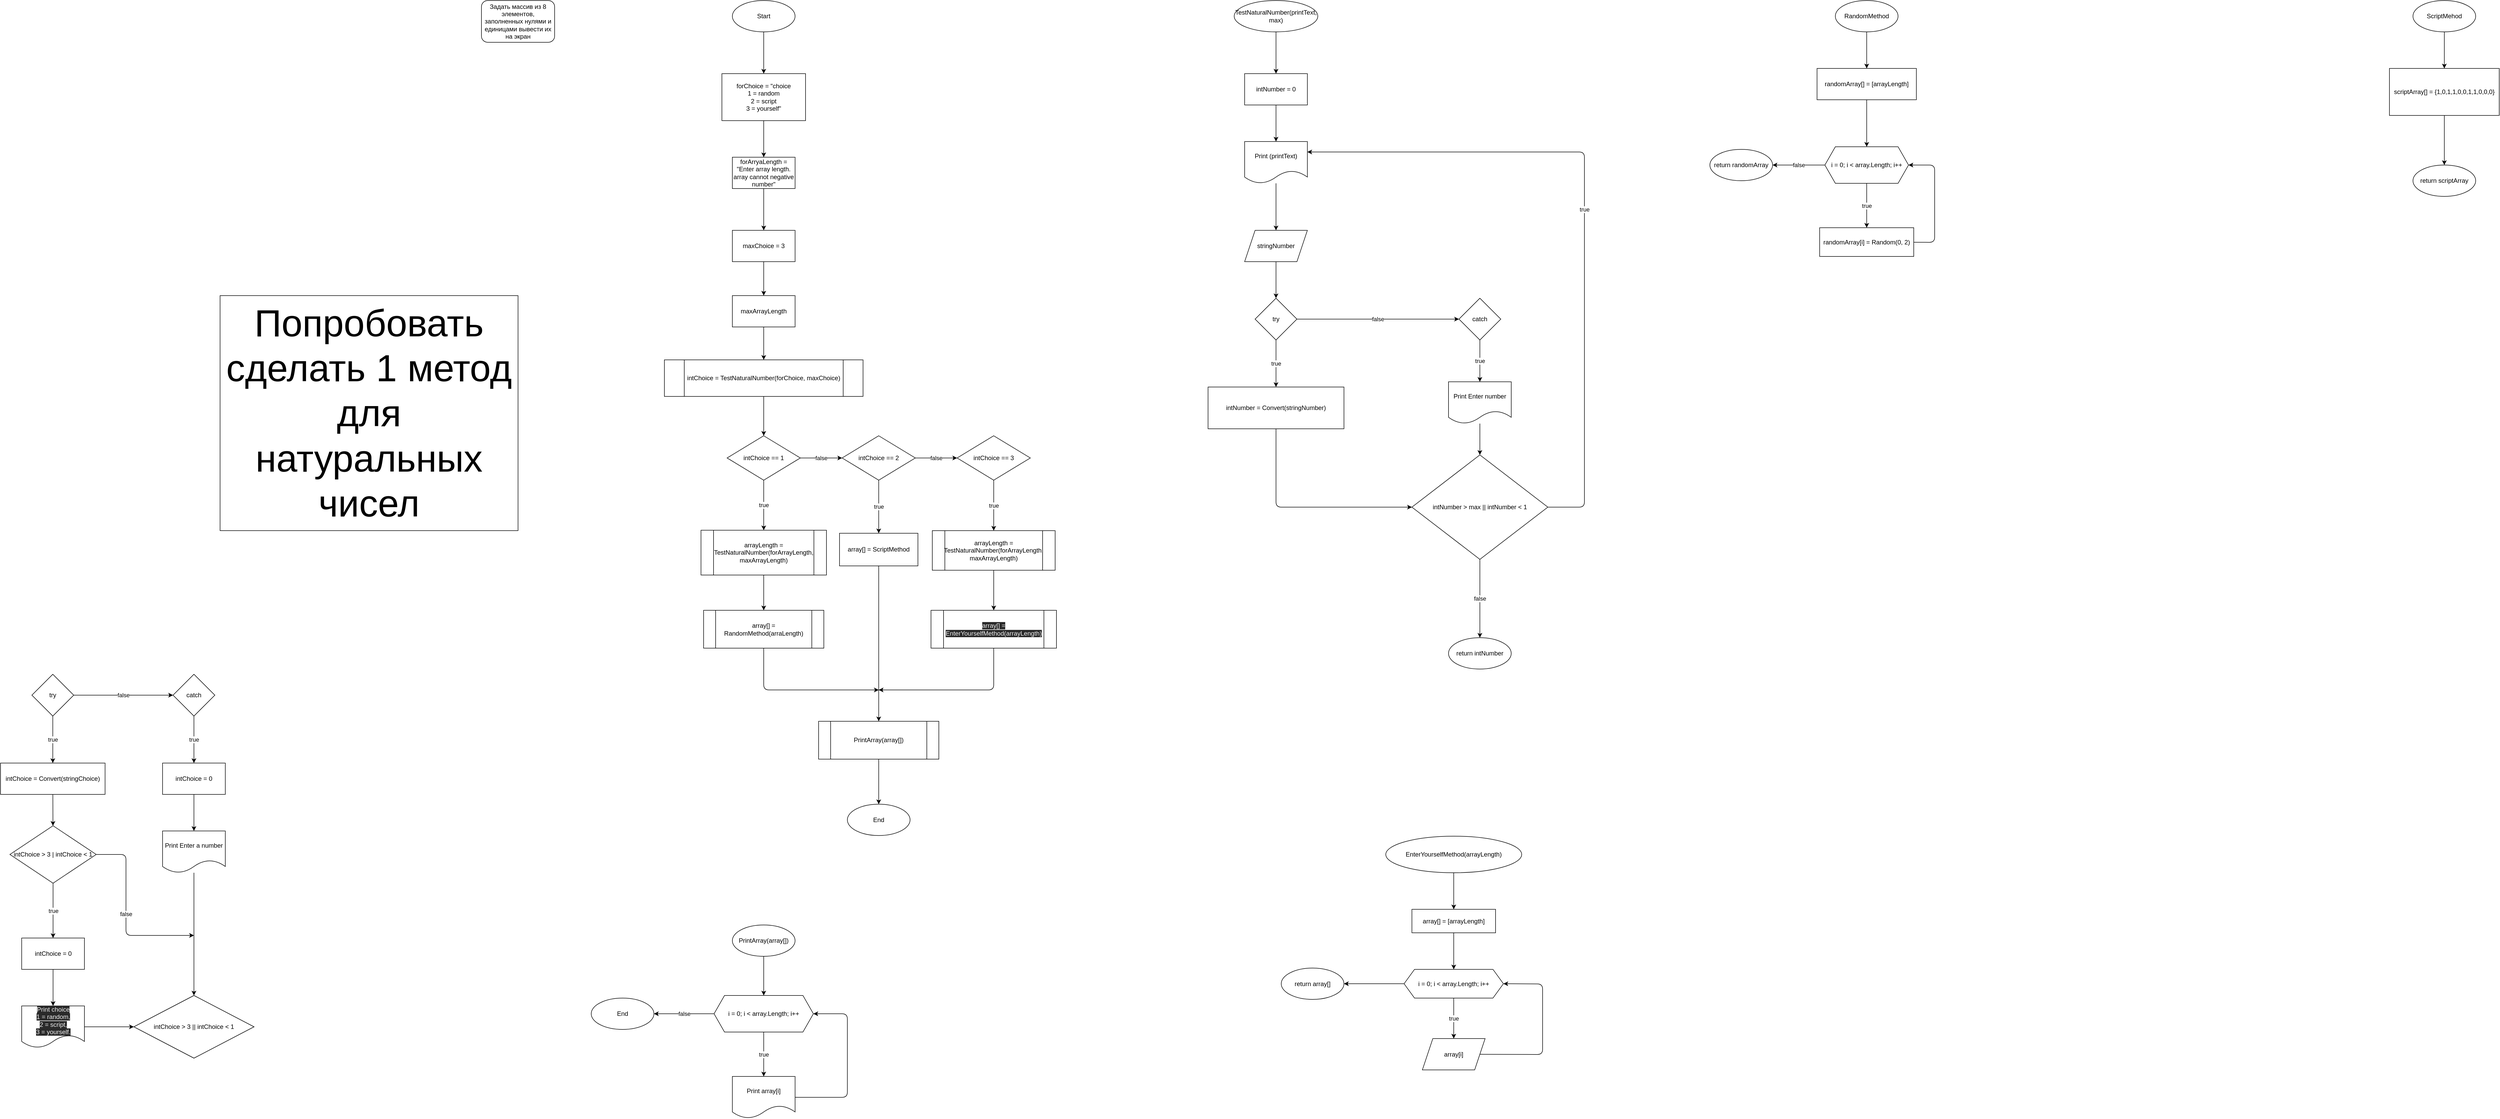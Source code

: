 <mxfile>
    <diagram id="mMx0ofm4VfTw_Q6gHbfE" name="Page-1">
        <mxGraphModel dx="2245" dy="752" grid="1" gridSize="10" guides="1" tooltips="1" connect="1" arrows="1" fold="1" page="1" pageScale="1" pageWidth="1100" pageHeight="850" math="0" shadow="0">
            <root>
                <mxCell id="0"/>
                <mxCell id="1" parent="0"/>
                <mxCell id="4" value="Задать массив из 8 элементов, заполненных нулями и единицами вывести их на экран" style="rounded=1;whiteSpace=wrap;html=1;" parent="1" vertex="1">
                    <mxGeometry x="10" y="10" width="140" height="80" as="geometry"/>
                </mxCell>
                <mxCell id="114" value="" style="edgeStyle=none;html=1;" edge="1" parent="1" source="6" target="113">
                    <mxGeometry relative="1" as="geometry"/>
                </mxCell>
                <mxCell id="6" value="Start" style="ellipse;whiteSpace=wrap;html=1;" parent="1" vertex="1">
                    <mxGeometry x="490" y="10" width="120" height="60" as="geometry"/>
                </mxCell>
                <mxCell id="15" value="false" style="edgeStyle=none;html=1;" parent="1" source="12" target="14" edge="1">
                    <mxGeometry relative="1" as="geometry"/>
                </mxCell>
                <mxCell id="18" value="true" style="edgeStyle=none;html=1;" parent="1" source="12" target="17" edge="1">
                    <mxGeometry relative="1" as="geometry"/>
                </mxCell>
                <mxCell id="12" value="try" style="rhombus;whiteSpace=wrap;html=1;" parent="1" vertex="1">
                    <mxGeometry x="-850" y="1300" width="80" height="80" as="geometry"/>
                </mxCell>
                <mxCell id="20" value="true" style="edgeStyle=none;html=1;" parent="1" source="14" target="19" edge="1">
                    <mxGeometry relative="1" as="geometry"/>
                </mxCell>
                <mxCell id="14" value="catch" style="rhombus;whiteSpace=wrap;html=1;" parent="1" vertex="1">
                    <mxGeometry x="-580" y="1300" width="80" height="80" as="geometry"/>
                </mxCell>
                <mxCell id="24" value="" style="edgeStyle=none;html=1;" parent="1" source="17" target="23" edge="1">
                    <mxGeometry relative="1" as="geometry"/>
                </mxCell>
                <mxCell id="17" value="intChoice = Convert(stringChoice)" style="whiteSpace=wrap;html=1;" parent="1" vertex="1">
                    <mxGeometry x="-910" y="1470" width="200" height="60" as="geometry"/>
                </mxCell>
                <mxCell id="22" value="" style="edgeStyle=none;html=1;" parent="1" source="19" target="21" edge="1">
                    <mxGeometry relative="1" as="geometry"/>
                </mxCell>
                <mxCell id="19" value="intChoice = 0" style="whiteSpace=wrap;html=1;" parent="1" vertex="1">
                    <mxGeometry x="-600" y="1470" width="120" height="60" as="geometry"/>
                </mxCell>
                <mxCell id="30" value="" style="edgeStyle=none;html=1;" parent="1" source="21" target="29" edge="1">
                    <mxGeometry relative="1" as="geometry"/>
                </mxCell>
                <mxCell id="21" value="Print Enter a number" style="shape=document;whiteSpace=wrap;html=1;boundedLbl=1;" parent="1" vertex="1">
                    <mxGeometry x="-600" y="1600" width="120" height="80" as="geometry"/>
                </mxCell>
                <mxCell id="26" value="true" style="edgeStyle=none;html=1;" parent="1" source="23" target="25" edge="1">
                    <mxGeometry relative="1" as="geometry"/>
                </mxCell>
                <mxCell id="32" value="false" style="edgeStyle=none;html=1;" parent="1" source="23" edge="1">
                    <mxGeometry relative="1" as="geometry">
                        <mxPoint x="-540" y="1800" as="targetPoint"/>
                        <Array as="points">
                            <mxPoint x="-670" y="1645"/>
                            <mxPoint x="-670" y="1800"/>
                        </Array>
                    </mxGeometry>
                </mxCell>
                <mxCell id="23" value="intChoice &amp;gt; 3 | intChoice &amp;lt; 1" style="rhombus;whiteSpace=wrap;html=1;" parent="1" vertex="1">
                    <mxGeometry x="-892" y="1590" width="165" height="110" as="geometry"/>
                </mxCell>
                <mxCell id="28" value="" style="edgeStyle=none;html=1;" parent="1" source="25" target="27" edge="1">
                    <mxGeometry relative="1" as="geometry"/>
                </mxCell>
                <mxCell id="25" value="intChoice = 0" style="whiteSpace=wrap;html=1;" parent="1" vertex="1">
                    <mxGeometry x="-869.5" y="1805" width="120" height="60" as="geometry"/>
                </mxCell>
                <mxCell id="31" style="edgeStyle=none;html=1;entryX=0;entryY=0.5;entryDx=0;entryDy=0;" parent="1" source="27" target="29" edge="1">
                    <mxGeometry relative="1" as="geometry"/>
                </mxCell>
                <mxCell id="27" value="&lt;span style=&quot;color: rgb(240 , 240 , 240) ; font-family: &amp;#34;helvetica&amp;#34; ; font-size: 12px ; font-style: normal ; font-weight: 400 ; letter-spacing: normal ; text-align: center ; text-indent: 0px ; text-transform: none ; word-spacing: 0px ; background-color: rgb(42 , 42 , 42) ; display: inline ; float: none&quot;&gt;Print choice&lt;/span&gt;&lt;br style=&quot;color: rgb(240 , 240 , 240) ; font-family: &amp;#34;helvetica&amp;#34; ; font-size: 12px ; font-style: normal ; font-weight: 400 ; letter-spacing: normal ; text-align: center ; text-indent: 0px ; text-transform: none ; word-spacing: 0px ; background-color: rgb(42 , 42 , 42)&quot;&gt;&lt;span style=&quot;color: rgb(240 , 240 , 240) ; font-family: &amp;#34;helvetica&amp;#34; ; font-size: 12px ; font-style: normal ; font-weight: 400 ; letter-spacing: normal ; text-align: center ; text-indent: 0px ; text-transform: none ; word-spacing: 0px ; background-color: rgb(42 , 42 , 42) ; display: inline ; float: none&quot;&gt;1 = random,&lt;/span&gt;&lt;br style=&quot;color: rgb(240 , 240 , 240) ; font-family: &amp;#34;helvetica&amp;#34; ; font-size: 12px ; font-style: normal ; font-weight: 400 ; letter-spacing: normal ; text-align: center ; text-indent: 0px ; text-transform: none ; word-spacing: 0px ; background-color: rgb(42 , 42 , 42)&quot;&gt;&lt;span style=&quot;color: rgb(240 , 240 , 240) ; font-family: &amp;#34;helvetica&amp;#34; ; font-size: 12px ; font-style: normal ; font-weight: 400 ; letter-spacing: normal ; text-align: center ; text-indent: 0px ; text-transform: none ; word-spacing: 0px ; background-color: rgb(42 , 42 , 42) ; display: inline ; float: none&quot;&gt;2 = script,&lt;/span&gt;&lt;br style=&quot;color: rgb(240 , 240 , 240) ; font-family: &amp;#34;helvetica&amp;#34; ; font-size: 12px ; font-style: normal ; font-weight: 400 ; letter-spacing: normal ; text-align: center ; text-indent: 0px ; text-transform: none ; word-spacing: 0px ; background-color: rgb(42 , 42 , 42)&quot;&gt;&lt;span style=&quot;color: rgb(240 , 240 , 240) ; font-family: &amp;#34;helvetica&amp;#34; ; font-size: 12px ; font-style: normal ; font-weight: 400 ; letter-spacing: normal ; text-align: center ; text-indent: 0px ; text-transform: none ; word-spacing: 0px ; background-color: rgb(42 , 42 , 42) ; display: inline ; float: none&quot;&gt;3 = yourself.&lt;/span&gt;" style="shape=document;whiteSpace=wrap;html=1;boundedLbl=1;" parent="1" vertex="1">
                    <mxGeometry x="-869.5" y="1935" width="120" height="80" as="geometry"/>
                </mxCell>
                <mxCell id="29" value="intChoice &amp;gt; 3 || intChoice &amp;lt; 1" style="rhombus;whiteSpace=wrap;html=1;" parent="1" vertex="1">
                    <mxGeometry x="-655" y="1915" width="230" height="120" as="geometry"/>
                </mxCell>
                <mxCell id="37" value="false" style="edgeStyle=none;html=1;" parent="1" source="34" target="36" edge="1">
                    <mxGeometry relative="1" as="geometry"/>
                </mxCell>
                <mxCell id="123" value="true" style="edgeStyle=none;html=1;" edge="1" parent="1" source="34" target="122">
                    <mxGeometry relative="1" as="geometry"/>
                </mxCell>
                <mxCell id="34" value="intChoice == 1" style="rhombus;whiteSpace=wrap;html=1;" parent="1" vertex="1">
                    <mxGeometry x="480" y="843.37" width="140" height="85" as="geometry"/>
                </mxCell>
                <mxCell id="39" value="false" style="edgeStyle=none;html=1;" parent="1" source="36" target="38" edge="1">
                    <mxGeometry relative="1" as="geometry"/>
                </mxCell>
                <mxCell id="43" value="true" style="edgeStyle=none;html=1;" parent="1" source="36" target="42" edge="1">
                    <mxGeometry relative="1" as="geometry"/>
                </mxCell>
                <mxCell id="36" value="intChoice == 2" style="rhombus;whiteSpace=wrap;html=1;" parent="1" vertex="1">
                    <mxGeometry x="700" y="843.37" width="140" height="85" as="geometry"/>
                </mxCell>
                <mxCell id="130" value="true" style="edgeStyle=none;html=1;" edge="1" parent="1" source="38" target="129">
                    <mxGeometry relative="1" as="geometry"/>
                </mxCell>
                <mxCell id="38" value="intChoice == 3" style="rhombus;whiteSpace=wrap;html=1;" parent="1" vertex="1">
                    <mxGeometry x="920" y="843.37" width="140" height="85" as="geometry"/>
                </mxCell>
                <mxCell id="161" style="edgeStyle=none;html=1;entryX=0.5;entryY=0;entryDx=0;entryDy=0;" edge="1" parent="1" source="42" target="159">
                    <mxGeometry relative="1" as="geometry"/>
                </mxCell>
                <mxCell id="42" value="array[] = ScriptMethod" style="whiteSpace=wrap;html=1;" parent="1" vertex="1">
                    <mxGeometry x="695" y="1030" width="150" height="62.5" as="geometry"/>
                </mxCell>
                <mxCell id="143" value="" style="edgeStyle=none;html=1;" edge="1" parent="1" source="47" target="56">
                    <mxGeometry relative="1" as="geometry"/>
                </mxCell>
                <mxCell id="47" value="RandomMethod" style="ellipse;whiteSpace=wrap;html=1;" parent="1" vertex="1">
                    <mxGeometry x="2600" y="10" width="120" height="60" as="geometry"/>
                </mxCell>
                <mxCell id="60" value="true" style="edgeStyle=none;html=1;" parent="1" source="54" target="59" edge="1">
                    <mxGeometry relative="1" as="geometry"/>
                </mxCell>
                <mxCell id="63" value="false" style="edgeStyle=none;html=1;" parent="1" source="54" target="62" edge="1">
                    <mxGeometry relative="1" as="geometry"/>
                </mxCell>
                <mxCell id="54" value="i = 0; i &amp;lt; array.Length; i++" style="shape=hexagon;perimeter=hexagonPerimeter2;whiteSpace=wrap;html=1;fixedSize=1;" parent="1" vertex="1">
                    <mxGeometry x="2580" y="290" width="160" height="70" as="geometry"/>
                </mxCell>
                <mxCell id="58" value="" style="edgeStyle=none;html=1;" parent="1" source="56" target="54" edge="1">
                    <mxGeometry relative="1" as="geometry"/>
                </mxCell>
                <mxCell id="56" value="randomArray[] = [arrayLength]" style="whiteSpace=wrap;html=1;" parent="1" vertex="1">
                    <mxGeometry x="2565" y="140" width="190" height="60" as="geometry"/>
                </mxCell>
                <mxCell id="61" style="edgeStyle=none;html=1;entryX=1;entryY=0.5;entryDx=0;entryDy=0;" parent="1" source="59" target="54" edge="1">
                    <mxGeometry relative="1" as="geometry">
                        <Array as="points">
                            <mxPoint x="2790" y="473"/>
                            <mxPoint x="2790" y="325"/>
                        </Array>
                    </mxGeometry>
                </mxCell>
                <mxCell id="59" value="randomArray[i] = Random(0, 2)" style="whiteSpace=wrap;html=1;" parent="1" vertex="1">
                    <mxGeometry x="2570" y="445" width="180" height="55" as="geometry"/>
                </mxCell>
                <mxCell id="62" value="return randomArray" style="ellipse;whiteSpace=wrap;html=1;" parent="1" vertex="1">
                    <mxGeometry x="2360" y="295" width="120" height="60" as="geometry"/>
                </mxCell>
                <mxCell id="66" value="" style="edgeStyle=none;html=1;" parent="1" source="64" target="65" edge="1">
                    <mxGeometry relative="1" as="geometry"/>
                </mxCell>
                <mxCell id="64" value="ScriptMehod" style="ellipse;whiteSpace=wrap;html=1;" parent="1" vertex="1">
                    <mxGeometry x="3705" y="10" width="120" height="60" as="geometry"/>
                </mxCell>
                <mxCell id="68" value="" style="edgeStyle=none;html=1;" parent="1" source="65" target="67" edge="1">
                    <mxGeometry relative="1" as="geometry"/>
                </mxCell>
                <mxCell id="65" value="scriptArray[] = {1,0,1,1,0,0,1,1,0,0,0}" style="whiteSpace=wrap;html=1;" parent="1" vertex="1">
                    <mxGeometry x="3660" y="140" width="210" height="90" as="geometry"/>
                </mxCell>
                <mxCell id="67" value="return scriptArray" style="ellipse;whiteSpace=wrap;html=1;" parent="1" vertex="1">
                    <mxGeometry x="3705" y="325" width="120" height="60" as="geometry"/>
                </mxCell>
                <mxCell id="106" value="" style="edgeStyle=none;html=1;" edge="1" parent="1" source="69" target="105">
                    <mxGeometry relative="1" as="geometry"/>
                </mxCell>
                <mxCell id="69" value="TestNaturalNumber(printText, max)" style="ellipse;whiteSpace=wrap;html=1;" parent="1" vertex="1">
                    <mxGeometry x="1450" y="10" width="160" height="60" as="geometry"/>
                </mxCell>
                <mxCell id="83" value="" style="edgeStyle=none;html=1;" parent="1" source="80" target="82" edge="1">
                    <mxGeometry relative="1" as="geometry"/>
                </mxCell>
                <mxCell id="80" value="Print (printText)" style="shape=document;whiteSpace=wrap;html=1;boundedLbl=1;" parent="1" vertex="1">
                    <mxGeometry x="1470" y="280" width="120" height="80" as="geometry"/>
                </mxCell>
                <mxCell id="104" value="" style="edgeStyle=none;html=1;" edge="1" parent="1" source="82" target="92">
                    <mxGeometry relative="1" as="geometry"/>
                </mxCell>
                <mxCell id="82" value="stringNumber" style="shape=parallelogram;perimeter=parallelogramPerimeter;whiteSpace=wrap;html=1;fixedSize=1;" parent="1" vertex="1">
                    <mxGeometry x="1470" y="450" width="120" height="60" as="geometry"/>
                </mxCell>
                <mxCell id="162" style="edgeStyle=none;html=1;" edge="1" parent="1" source="89">
                    <mxGeometry relative="1" as="geometry">
                        <mxPoint x="770" y="1330" as="targetPoint"/>
                        <Array as="points">
                            <mxPoint x="550" y="1330"/>
                        </Array>
                    </mxGeometry>
                </mxCell>
                <mxCell id="89" value="array[] = RandomMethod(arraLength)" style="shape=process;whiteSpace=wrap;html=1;backgroundOutline=1;" parent="1" vertex="1">
                    <mxGeometry x="435" y="1177.5" width="230" height="72.5" as="geometry"/>
                </mxCell>
                <mxCell id="95" value="false" style="edgeStyle=none;html=1;" parent="1" source="92" target="94" edge="1">
                    <mxGeometry relative="1" as="geometry"/>
                </mxCell>
                <mxCell id="97" value="true" style="edgeStyle=none;html=1;" parent="1" source="92" target="96" edge="1">
                    <mxGeometry relative="1" as="geometry"/>
                </mxCell>
                <mxCell id="92" value="try" style="rhombus;whiteSpace=wrap;html=1;" parent="1" vertex="1">
                    <mxGeometry x="1490" y="580" width="80" height="80" as="geometry"/>
                </mxCell>
                <mxCell id="109" value="true" style="edgeStyle=none;html=1;" edge="1" parent="1" source="94" target="108">
                    <mxGeometry relative="1" as="geometry"/>
                </mxCell>
                <mxCell id="94" value="catch" style="rhombus;whiteSpace=wrap;html=1;" parent="1" vertex="1">
                    <mxGeometry x="1880" y="580" width="80" height="80" as="geometry"/>
                </mxCell>
                <mxCell id="134" style="edgeStyle=none;html=1;entryX=0;entryY=0.5;entryDx=0;entryDy=0;" edge="1" parent="1" source="96" target="110">
                    <mxGeometry relative="1" as="geometry">
                        <Array as="points">
                            <mxPoint x="1530" y="980"/>
                        </Array>
                    </mxGeometry>
                </mxCell>
                <mxCell id="96" value="intNumber = Convert(stringNumber)" style="whiteSpace=wrap;html=1;" parent="1" vertex="1">
                    <mxGeometry x="1400" y="750" width="260" height="80" as="geometry"/>
                </mxCell>
                <mxCell id="103" value="&lt;font style=&quot;font-size: 72px&quot;&gt;Попробовать сделать 1 метод для натуральных чисел&lt;/font&gt;" style="whiteSpace=wrap;html=1;" parent="1" vertex="1">
                    <mxGeometry x="-490" y="575" width="570" height="450" as="geometry"/>
                </mxCell>
                <mxCell id="107" value="" style="edgeStyle=none;html=1;" edge="1" parent="1" source="105" target="80">
                    <mxGeometry relative="1" as="geometry"/>
                </mxCell>
                <mxCell id="105" value="intNumber = 0" style="whiteSpace=wrap;html=1;" vertex="1" parent="1">
                    <mxGeometry x="1470" y="150" width="120" height="60" as="geometry"/>
                </mxCell>
                <mxCell id="111" value="" style="edgeStyle=none;html=1;" edge="1" parent="1" source="108" target="110">
                    <mxGeometry relative="1" as="geometry"/>
                </mxCell>
                <mxCell id="108" value="Print Enter number" style="shape=document;whiteSpace=wrap;html=1;boundedLbl=1;" vertex="1" parent="1">
                    <mxGeometry x="1860" y="740" width="120" height="80" as="geometry"/>
                </mxCell>
                <mxCell id="112" value="true" style="edgeStyle=none;html=1;entryX=1;entryY=0.25;entryDx=0;entryDy=0;" edge="1" parent="1" source="110" target="80">
                    <mxGeometry relative="1" as="geometry">
                        <Array as="points">
                            <mxPoint x="2120" y="980"/>
                            <mxPoint x="2120" y="300"/>
                        </Array>
                    </mxGeometry>
                </mxCell>
                <mxCell id="136" value="false" style="edgeStyle=none;html=1;" edge="1" parent="1" source="110" target="135">
                    <mxGeometry relative="1" as="geometry"/>
                </mxCell>
                <mxCell id="110" value="intNumber &amp;gt; max || intNumber &amp;lt; 1" style="rhombus;whiteSpace=wrap;html=1;" vertex="1" parent="1">
                    <mxGeometry x="1790" y="880" width="260" height="200" as="geometry"/>
                </mxCell>
                <mxCell id="116" value="" style="edgeStyle=none;html=1;" edge="1" parent="1" source="113" target="115">
                    <mxGeometry relative="1" as="geometry"/>
                </mxCell>
                <mxCell id="113" value="forChoice = &quot;choice&lt;br&gt;1 = random&lt;br&gt;2 = script&lt;br&gt;3 = yourself&quot;" style="whiteSpace=wrap;html=1;" vertex="1" parent="1">
                    <mxGeometry x="470" y="150" width="160" height="90" as="geometry"/>
                </mxCell>
                <mxCell id="125" value="" style="edgeStyle=none;html=1;" edge="1" parent="1" source="115" target="124">
                    <mxGeometry relative="1" as="geometry"/>
                </mxCell>
                <mxCell id="115" value="forArryaLength = &quot;Enter array length. array cannot negative number&quot;" style="whiteSpace=wrap;html=1;" vertex="1" parent="1">
                    <mxGeometry x="490" y="310" width="120" height="60" as="geometry"/>
                </mxCell>
                <mxCell id="120" value="" style="edgeStyle=none;html=1;" edge="1" parent="1" source="118" target="34">
                    <mxGeometry relative="1" as="geometry"/>
                </mxCell>
                <mxCell id="118" value="intChoice = TestNaturalNumber(forChoice, maxChoice)" style="shape=process;whiteSpace=wrap;html=1;backgroundOutline=1;" vertex="1" parent="1">
                    <mxGeometry x="360" y="698" width="380" height="70" as="geometry"/>
                </mxCell>
                <mxCell id="142" value="" style="edgeStyle=none;html=1;" edge="1" parent="1" source="122" target="89">
                    <mxGeometry relative="1" as="geometry"/>
                </mxCell>
                <mxCell id="122" value="arrayLength = TestNaturalNumber(forArrayLength, maxArrayLength)" style="shape=process;whiteSpace=wrap;html=1;backgroundOutline=1;" vertex="1" parent="1">
                    <mxGeometry x="430" y="1024.19" width="240" height="85.81" as="geometry"/>
                </mxCell>
                <mxCell id="127" value="" style="edgeStyle=none;html=1;" edge="1" parent="1" source="124" target="126">
                    <mxGeometry relative="1" as="geometry"/>
                </mxCell>
                <mxCell id="124" value="maxChoice = 3" style="whiteSpace=wrap;html=1;" vertex="1" parent="1">
                    <mxGeometry x="490" y="450" width="120" height="60" as="geometry"/>
                </mxCell>
                <mxCell id="128" value="" style="edgeStyle=none;html=1;" edge="1" parent="1" source="126" target="118">
                    <mxGeometry relative="1" as="geometry"/>
                </mxCell>
                <mxCell id="126" value="maxArrayLength" style="whiteSpace=wrap;html=1;" vertex="1" parent="1">
                    <mxGeometry x="490" y="575" width="120" height="60" as="geometry"/>
                </mxCell>
                <mxCell id="147" value="" style="edgeStyle=none;html=1;" edge="1" parent="1" source="129" target="146">
                    <mxGeometry relative="1" as="geometry"/>
                </mxCell>
                <mxCell id="129" value="arrayLength = TestNaturalNumber(forArrayLength, maxArrayLength)" style="shape=process;whiteSpace=wrap;html=1;backgroundOutline=1;" vertex="1" parent="1">
                    <mxGeometry x="872.5" y="1025" width="235" height="75.81" as="geometry"/>
                </mxCell>
                <mxCell id="135" value="return intNumber" style="ellipse;whiteSpace=wrap;html=1;" vertex="1" parent="1">
                    <mxGeometry x="1860" y="1230" width="120" height="60" as="geometry"/>
                </mxCell>
                <mxCell id="163" style="edgeStyle=none;html=1;" edge="1" parent="1" source="146">
                    <mxGeometry relative="1" as="geometry">
                        <mxPoint x="770" y="1330" as="targetPoint"/>
                        <Array as="points">
                            <mxPoint x="990" y="1330"/>
                        </Array>
                    </mxGeometry>
                </mxCell>
                <mxCell id="146" value="&lt;span style=&quot;color: rgb(240 , 240 , 240) ; font-family: &amp;#34;helvetica&amp;#34; ; font-size: 12px ; font-style: normal ; font-weight: 400 ; letter-spacing: normal ; text-align: center ; text-indent: 0px ; text-transform: none ; word-spacing: 0px ; background-color: rgb(42 , 42 , 42) ; display: inline ; float: none&quot;&gt;array[] = EnterYourselfMethod(arrayLength)&lt;/span&gt;" style="shape=process;whiteSpace=wrap;html=1;backgroundOutline=1;" vertex="1" parent="1">
                    <mxGeometry x="870" y="1177.5" width="240" height="72.5" as="geometry"/>
                </mxCell>
                <mxCell id="152" value="" style="edgeStyle=none;html=1;" edge="1" parent="1" source="148" target="151">
                    <mxGeometry relative="1" as="geometry"/>
                </mxCell>
                <mxCell id="148" value="EnterYourselfMethod(arrayLength)" style="ellipse;whiteSpace=wrap;html=1;" vertex="1" parent="1">
                    <mxGeometry x="1740" y="1610" width="260" height="70" as="geometry"/>
                </mxCell>
                <mxCell id="155" value="true" style="edgeStyle=none;html=1;" edge="1" parent="1" source="149" target="154">
                    <mxGeometry relative="1" as="geometry"/>
                </mxCell>
                <mxCell id="158" value="" style="edgeStyle=none;html=1;" edge="1" parent="1" source="149" target="157">
                    <mxGeometry relative="1" as="geometry"/>
                </mxCell>
                <mxCell id="149" value="i = 0; i &amp;lt; array.Length; i++" style="shape=hexagon;perimeter=hexagonPerimeter2;whiteSpace=wrap;html=1;fixedSize=1;" vertex="1" parent="1">
                    <mxGeometry x="1775" y="1865" width="190" height="55" as="geometry"/>
                </mxCell>
                <mxCell id="153" value="" style="edgeStyle=none;html=1;" edge="1" parent="1" source="151" target="149">
                    <mxGeometry relative="1" as="geometry"/>
                </mxCell>
                <mxCell id="151" value="array[] = [arrayLength]" style="whiteSpace=wrap;html=1;" vertex="1" parent="1">
                    <mxGeometry x="1790" y="1750" width="160" height="45" as="geometry"/>
                </mxCell>
                <mxCell id="156" style="edgeStyle=none;html=1;entryX=1;entryY=0.5;entryDx=0;entryDy=0;" edge="1" parent="1" source="154" target="149">
                    <mxGeometry relative="1" as="geometry">
                        <Array as="points">
                            <mxPoint x="2040" y="2028"/>
                            <mxPoint x="2040" y="1893"/>
                        </Array>
                    </mxGeometry>
                </mxCell>
                <mxCell id="154" value="array[i]" style="shape=parallelogram;perimeter=parallelogramPerimeter;whiteSpace=wrap;html=1;fixedSize=1;" vertex="1" parent="1">
                    <mxGeometry x="1810" y="1997.5" width="120" height="60" as="geometry"/>
                </mxCell>
                <mxCell id="157" value="return array[]" style="ellipse;whiteSpace=wrap;html=1;" vertex="1" parent="1">
                    <mxGeometry x="1540" y="1862.5" width="120" height="60" as="geometry"/>
                </mxCell>
                <mxCell id="173" value="" style="edgeStyle=none;html=1;" edge="1" parent="1" source="159" target="172">
                    <mxGeometry relative="1" as="geometry"/>
                </mxCell>
                <mxCell id="159" value="PrintArray(array[])" style="shape=process;whiteSpace=wrap;html=1;backgroundOutline=1;" vertex="1" parent="1">
                    <mxGeometry x="655" y="1390" width="230" height="72.5" as="geometry"/>
                </mxCell>
                <mxCell id="166" value="" style="edgeStyle=none;html=1;" edge="1" parent="1" source="164" target="165">
                    <mxGeometry relative="1" as="geometry"/>
                </mxCell>
                <mxCell id="164" value="PrintArray(array[])" style="ellipse;whiteSpace=wrap;html=1;" vertex="1" parent="1">
                    <mxGeometry x="490" y="1780" width="120" height="60" as="geometry"/>
                </mxCell>
                <mxCell id="168" value="true" style="edgeStyle=none;html=1;" edge="1" parent="1" source="165" target="167">
                    <mxGeometry relative="1" as="geometry"/>
                </mxCell>
                <mxCell id="171" value="false" style="edgeStyle=none;html=1;" edge="1" parent="1" source="165" target="170">
                    <mxGeometry relative="1" as="geometry"/>
                </mxCell>
                <mxCell id="165" value="i = 0; i &amp;lt; array.Length; i++" style="shape=hexagon;perimeter=hexagonPerimeter2;whiteSpace=wrap;html=1;fixedSize=1;" vertex="1" parent="1">
                    <mxGeometry x="455" y="1915" width="190" height="70" as="geometry"/>
                </mxCell>
                <mxCell id="169" style="edgeStyle=none;html=1;entryX=1;entryY=0.5;entryDx=0;entryDy=0;" edge="1" parent="1" source="167" target="165">
                    <mxGeometry relative="1" as="geometry">
                        <Array as="points">
                            <mxPoint x="710" y="2110"/>
                            <mxPoint x="710" y="1950"/>
                        </Array>
                    </mxGeometry>
                </mxCell>
                <mxCell id="167" value="Print array[i]" style="shape=document;whiteSpace=wrap;html=1;boundedLbl=1;" vertex="1" parent="1">
                    <mxGeometry x="490" y="2070" width="120" height="80" as="geometry"/>
                </mxCell>
                <mxCell id="170" value="End" style="ellipse;whiteSpace=wrap;html=1;" vertex="1" parent="1">
                    <mxGeometry x="220" y="1920" width="120" height="60" as="geometry"/>
                </mxCell>
                <mxCell id="172" value="End" style="ellipse;whiteSpace=wrap;html=1;" vertex="1" parent="1">
                    <mxGeometry x="710" y="1548.75" width="120" height="60" as="geometry"/>
                </mxCell>
            </root>
        </mxGraphModel>
    </diagram>
</mxfile>